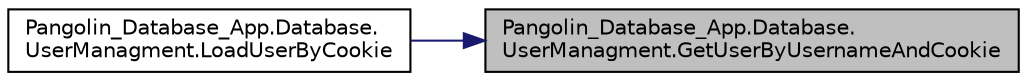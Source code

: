 digraph "Pangolin_Database_App.Database.UserManagment.GetUserByUsernameAndCookie"
{
 // LATEX_PDF_SIZE
  edge [fontname="Helvetica",fontsize="10",labelfontname="Helvetica",labelfontsize="10"];
  node [fontname="Helvetica",fontsize="10",shape=record];
  rankdir="RL";
  Node1 [label="Pangolin_Database_App.Database.\lUserManagment.GetUserByUsernameAndCookie",height=0.2,width=0.4,color="black", fillcolor="grey75", style="filled", fontcolor="black",tooltip="returns user by username and cookie"];
  Node1 -> Node2 [dir="back",color="midnightblue",fontsize="10",style="solid"];
  Node2 [label="Pangolin_Database_App.Database.\lUserManagment.LoadUserByCookie",height=0.2,width=0.4,color="black", fillcolor="white", style="filled",URL="$class_pangolin___database___app_1_1_database_1_1_user_managment.html#a787204f8e184e94a7275b9ff6f360bb8",tooltip="Checks if cookie data exists and tries to get the user"];
}
